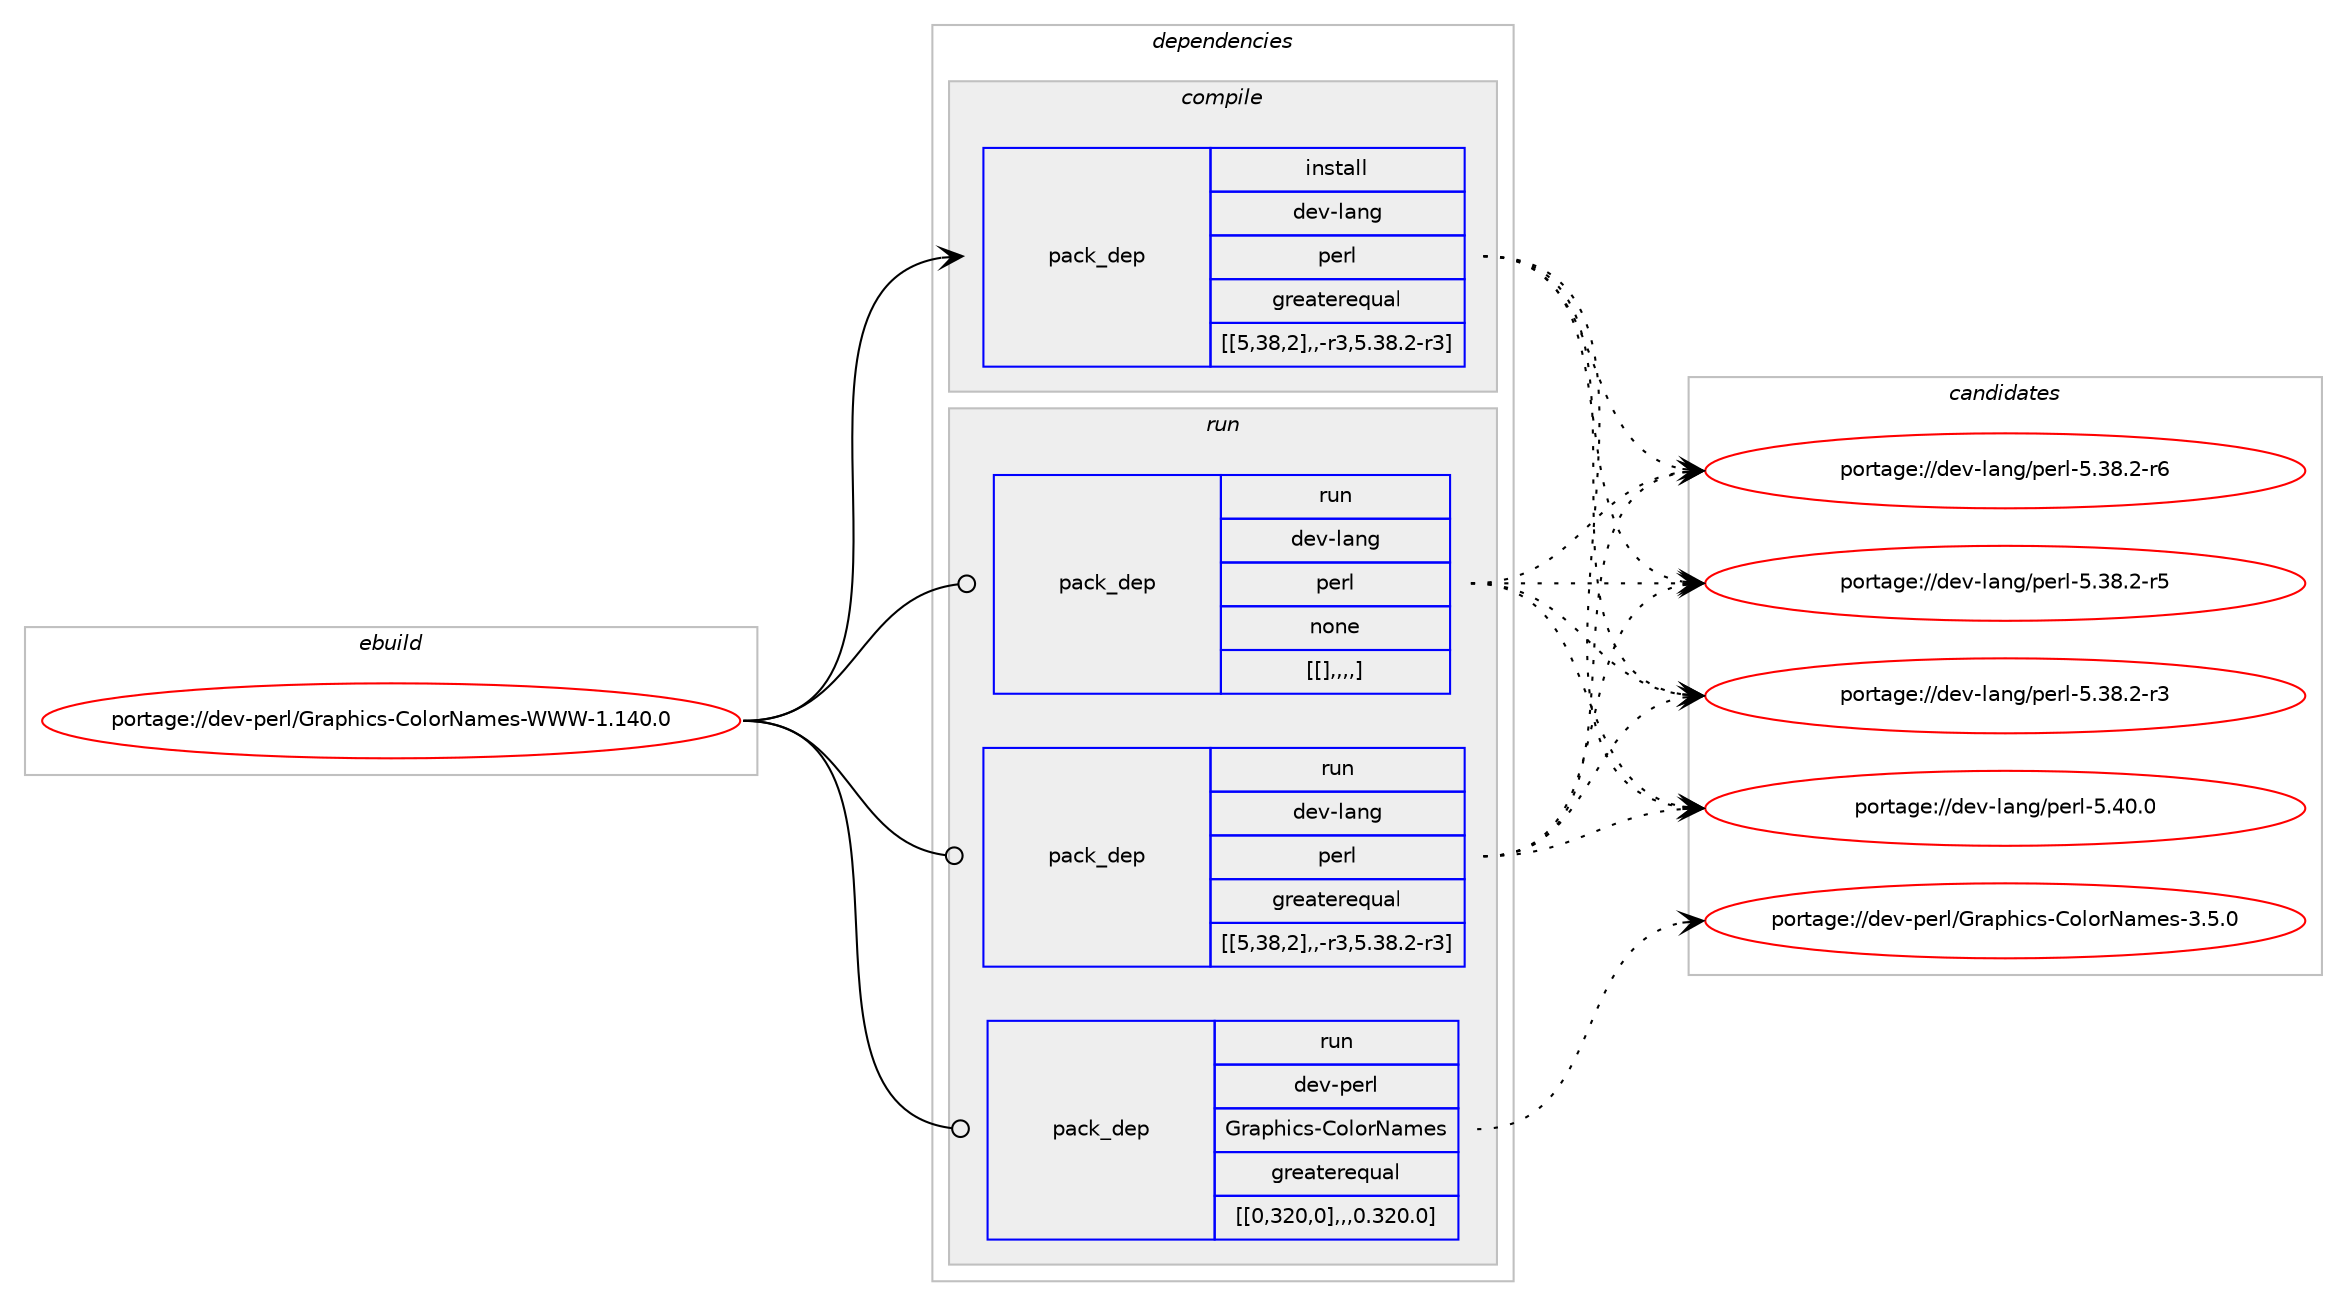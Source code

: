digraph prolog {

# *************
# Graph options
# *************

newrank=true;
concentrate=true;
compound=true;
graph [rankdir=LR,fontname=Helvetica,fontsize=10,ranksep=1.5];#, ranksep=2.5, nodesep=0.2];
edge  [arrowhead=vee];
node  [fontname=Helvetica,fontsize=10];

# **********
# The ebuild
# **********

subgraph cluster_leftcol {
color=gray;
label=<<i>ebuild</i>>;
id [label="portage://dev-perl/Graphics-ColorNames-WWW-1.140.0", color=red, width=4, href="../dev-perl/Graphics-ColorNames-WWW-1.140.0.svg"];
}

# ****************
# The dependencies
# ****************

subgraph cluster_midcol {
color=gray;
label=<<i>dependencies</i>>;
subgraph cluster_compile {
fillcolor="#eeeeee";
style=filled;
label=<<i>compile</i>>;
subgraph pack100273 {
dependency131859 [label=<<TABLE BORDER="0" CELLBORDER="1" CELLSPACING="0" CELLPADDING="4" WIDTH="220"><TR><TD ROWSPAN="6" CELLPADDING="30">pack_dep</TD></TR><TR><TD WIDTH="110">install</TD></TR><TR><TD>dev-lang</TD></TR><TR><TD>perl</TD></TR><TR><TD>greaterequal</TD></TR><TR><TD>[[5,38,2],,-r3,5.38.2-r3]</TD></TR></TABLE>>, shape=none, color=blue];
}
id:e -> dependency131859:w [weight=20,style="solid",arrowhead="vee"];
}
subgraph cluster_compileandrun {
fillcolor="#eeeeee";
style=filled;
label=<<i>compile and run</i>>;
}
subgraph cluster_run {
fillcolor="#eeeeee";
style=filled;
label=<<i>run</i>>;
subgraph pack100274 {
dependency131860 [label=<<TABLE BORDER="0" CELLBORDER="1" CELLSPACING="0" CELLPADDING="4" WIDTH="220"><TR><TD ROWSPAN="6" CELLPADDING="30">pack_dep</TD></TR><TR><TD WIDTH="110">run</TD></TR><TR><TD>dev-lang</TD></TR><TR><TD>perl</TD></TR><TR><TD>greaterequal</TD></TR><TR><TD>[[5,38,2],,-r3,5.38.2-r3]</TD></TR></TABLE>>, shape=none, color=blue];
}
id:e -> dependency131860:w [weight=20,style="solid",arrowhead="odot"];
subgraph pack100275 {
dependency131861 [label=<<TABLE BORDER="0" CELLBORDER="1" CELLSPACING="0" CELLPADDING="4" WIDTH="220"><TR><TD ROWSPAN="6" CELLPADDING="30">pack_dep</TD></TR><TR><TD WIDTH="110">run</TD></TR><TR><TD>dev-lang</TD></TR><TR><TD>perl</TD></TR><TR><TD>none</TD></TR><TR><TD>[[],,,,]</TD></TR></TABLE>>, shape=none, color=blue];
}
id:e -> dependency131861:w [weight=20,style="solid",arrowhead="odot"];
subgraph pack100276 {
dependency131862 [label=<<TABLE BORDER="0" CELLBORDER="1" CELLSPACING="0" CELLPADDING="4" WIDTH="220"><TR><TD ROWSPAN="6" CELLPADDING="30">pack_dep</TD></TR><TR><TD WIDTH="110">run</TD></TR><TR><TD>dev-perl</TD></TR><TR><TD>Graphics-ColorNames</TD></TR><TR><TD>greaterequal</TD></TR><TR><TD>[[0,320,0],,,0.320.0]</TD></TR></TABLE>>, shape=none, color=blue];
}
id:e -> dependency131862:w [weight=20,style="solid",arrowhead="odot"];
}
}

# **************
# The candidates
# **************

subgraph cluster_choices {
rank=same;
color=gray;
label=<<i>candidates</i>>;

subgraph choice100273 {
color=black;
nodesep=1;
choice10010111845108971101034711210111410845534652484648 [label="portage://dev-lang/perl-5.40.0", color=red, width=4,href="../dev-lang/perl-5.40.0.svg"];
choice100101118451089711010347112101114108455346515646504511454 [label="portage://dev-lang/perl-5.38.2-r6", color=red, width=4,href="../dev-lang/perl-5.38.2-r6.svg"];
choice100101118451089711010347112101114108455346515646504511453 [label="portage://dev-lang/perl-5.38.2-r5", color=red, width=4,href="../dev-lang/perl-5.38.2-r5.svg"];
choice100101118451089711010347112101114108455346515646504511451 [label="portage://dev-lang/perl-5.38.2-r3", color=red, width=4,href="../dev-lang/perl-5.38.2-r3.svg"];
dependency131859:e -> choice10010111845108971101034711210111410845534652484648:w [style=dotted,weight="100"];
dependency131859:e -> choice100101118451089711010347112101114108455346515646504511454:w [style=dotted,weight="100"];
dependency131859:e -> choice100101118451089711010347112101114108455346515646504511453:w [style=dotted,weight="100"];
dependency131859:e -> choice100101118451089711010347112101114108455346515646504511451:w [style=dotted,weight="100"];
}
subgraph choice100274 {
color=black;
nodesep=1;
choice10010111845108971101034711210111410845534652484648 [label="portage://dev-lang/perl-5.40.0", color=red, width=4,href="../dev-lang/perl-5.40.0.svg"];
choice100101118451089711010347112101114108455346515646504511454 [label="portage://dev-lang/perl-5.38.2-r6", color=red, width=4,href="../dev-lang/perl-5.38.2-r6.svg"];
choice100101118451089711010347112101114108455346515646504511453 [label="portage://dev-lang/perl-5.38.2-r5", color=red, width=4,href="../dev-lang/perl-5.38.2-r5.svg"];
choice100101118451089711010347112101114108455346515646504511451 [label="portage://dev-lang/perl-5.38.2-r3", color=red, width=4,href="../dev-lang/perl-5.38.2-r3.svg"];
dependency131860:e -> choice10010111845108971101034711210111410845534652484648:w [style=dotted,weight="100"];
dependency131860:e -> choice100101118451089711010347112101114108455346515646504511454:w [style=dotted,weight="100"];
dependency131860:e -> choice100101118451089711010347112101114108455346515646504511453:w [style=dotted,weight="100"];
dependency131860:e -> choice100101118451089711010347112101114108455346515646504511451:w [style=dotted,weight="100"];
}
subgraph choice100275 {
color=black;
nodesep=1;
choice10010111845108971101034711210111410845534652484648 [label="portage://dev-lang/perl-5.40.0", color=red, width=4,href="../dev-lang/perl-5.40.0.svg"];
choice100101118451089711010347112101114108455346515646504511454 [label="portage://dev-lang/perl-5.38.2-r6", color=red, width=4,href="../dev-lang/perl-5.38.2-r6.svg"];
choice100101118451089711010347112101114108455346515646504511453 [label="portage://dev-lang/perl-5.38.2-r5", color=red, width=4,href="../dev-lang/perl-5.38.2-r5.svg"];
choice100101118451089711010347112101114108455346515646504511451 [label="portage://dev-lang/perl-5.38.2-r3", color=red, width=4,href="../dev-lang/perl-5.38.2-r3.svg"];
dependency131861:e -> choice10010111845108971101034711210111410845534652484648:w [style=dotted,weight="100"];
dependency131861:e -> choice100101118451089711010347112101114108455346515646504511454:w [style=dotted,weight="100"];
dependency131861:e -> choice100101118451089711010347112101114108455346515646504511453:w [style=dotted,weight="100"];
dependency131861:e -> choice100101118451089711010347112101114108455346515646504511451:w [style=dotted,weight="100"];
}
subgraph choice100276 {
color=black;
nodesep=1;
choice100101118451121011141084771114971121041059911545671111081111147897109101115455146534648 [label="portage://dev-perl/Graphics-ColorNames-3.5.0", color=red, width=4,href="../dev-perl/Graphics-ColorNames-3.5.0.svg"];
dependency131862:e -> choice100101118451121011141084771114971121041059911545671111081111147897109101115455146534648:w [style=dotted,weight="100"];
}
}

}

